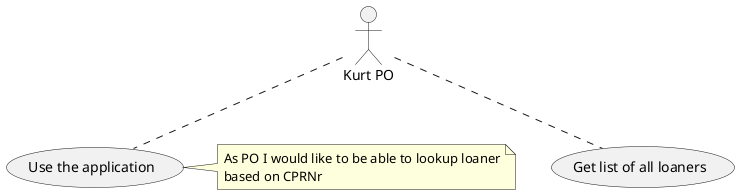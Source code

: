 @startuml
:Kurt PO: as PO
(Use the application) as (Use)
(Get list of all loaners) as (List)

note right of (Use)
As PO I would like to be able to lookup loaner
based on CPRNr
end note

(PO) .. (Use)
(PO) .. (List)
@enduml